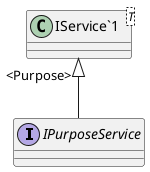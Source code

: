 @startuml
interface IPurposeService {
}
class "IService`1"<T> {
}
"IService`1" "<Purpose>" <|-- IPurposeService
@enduml
